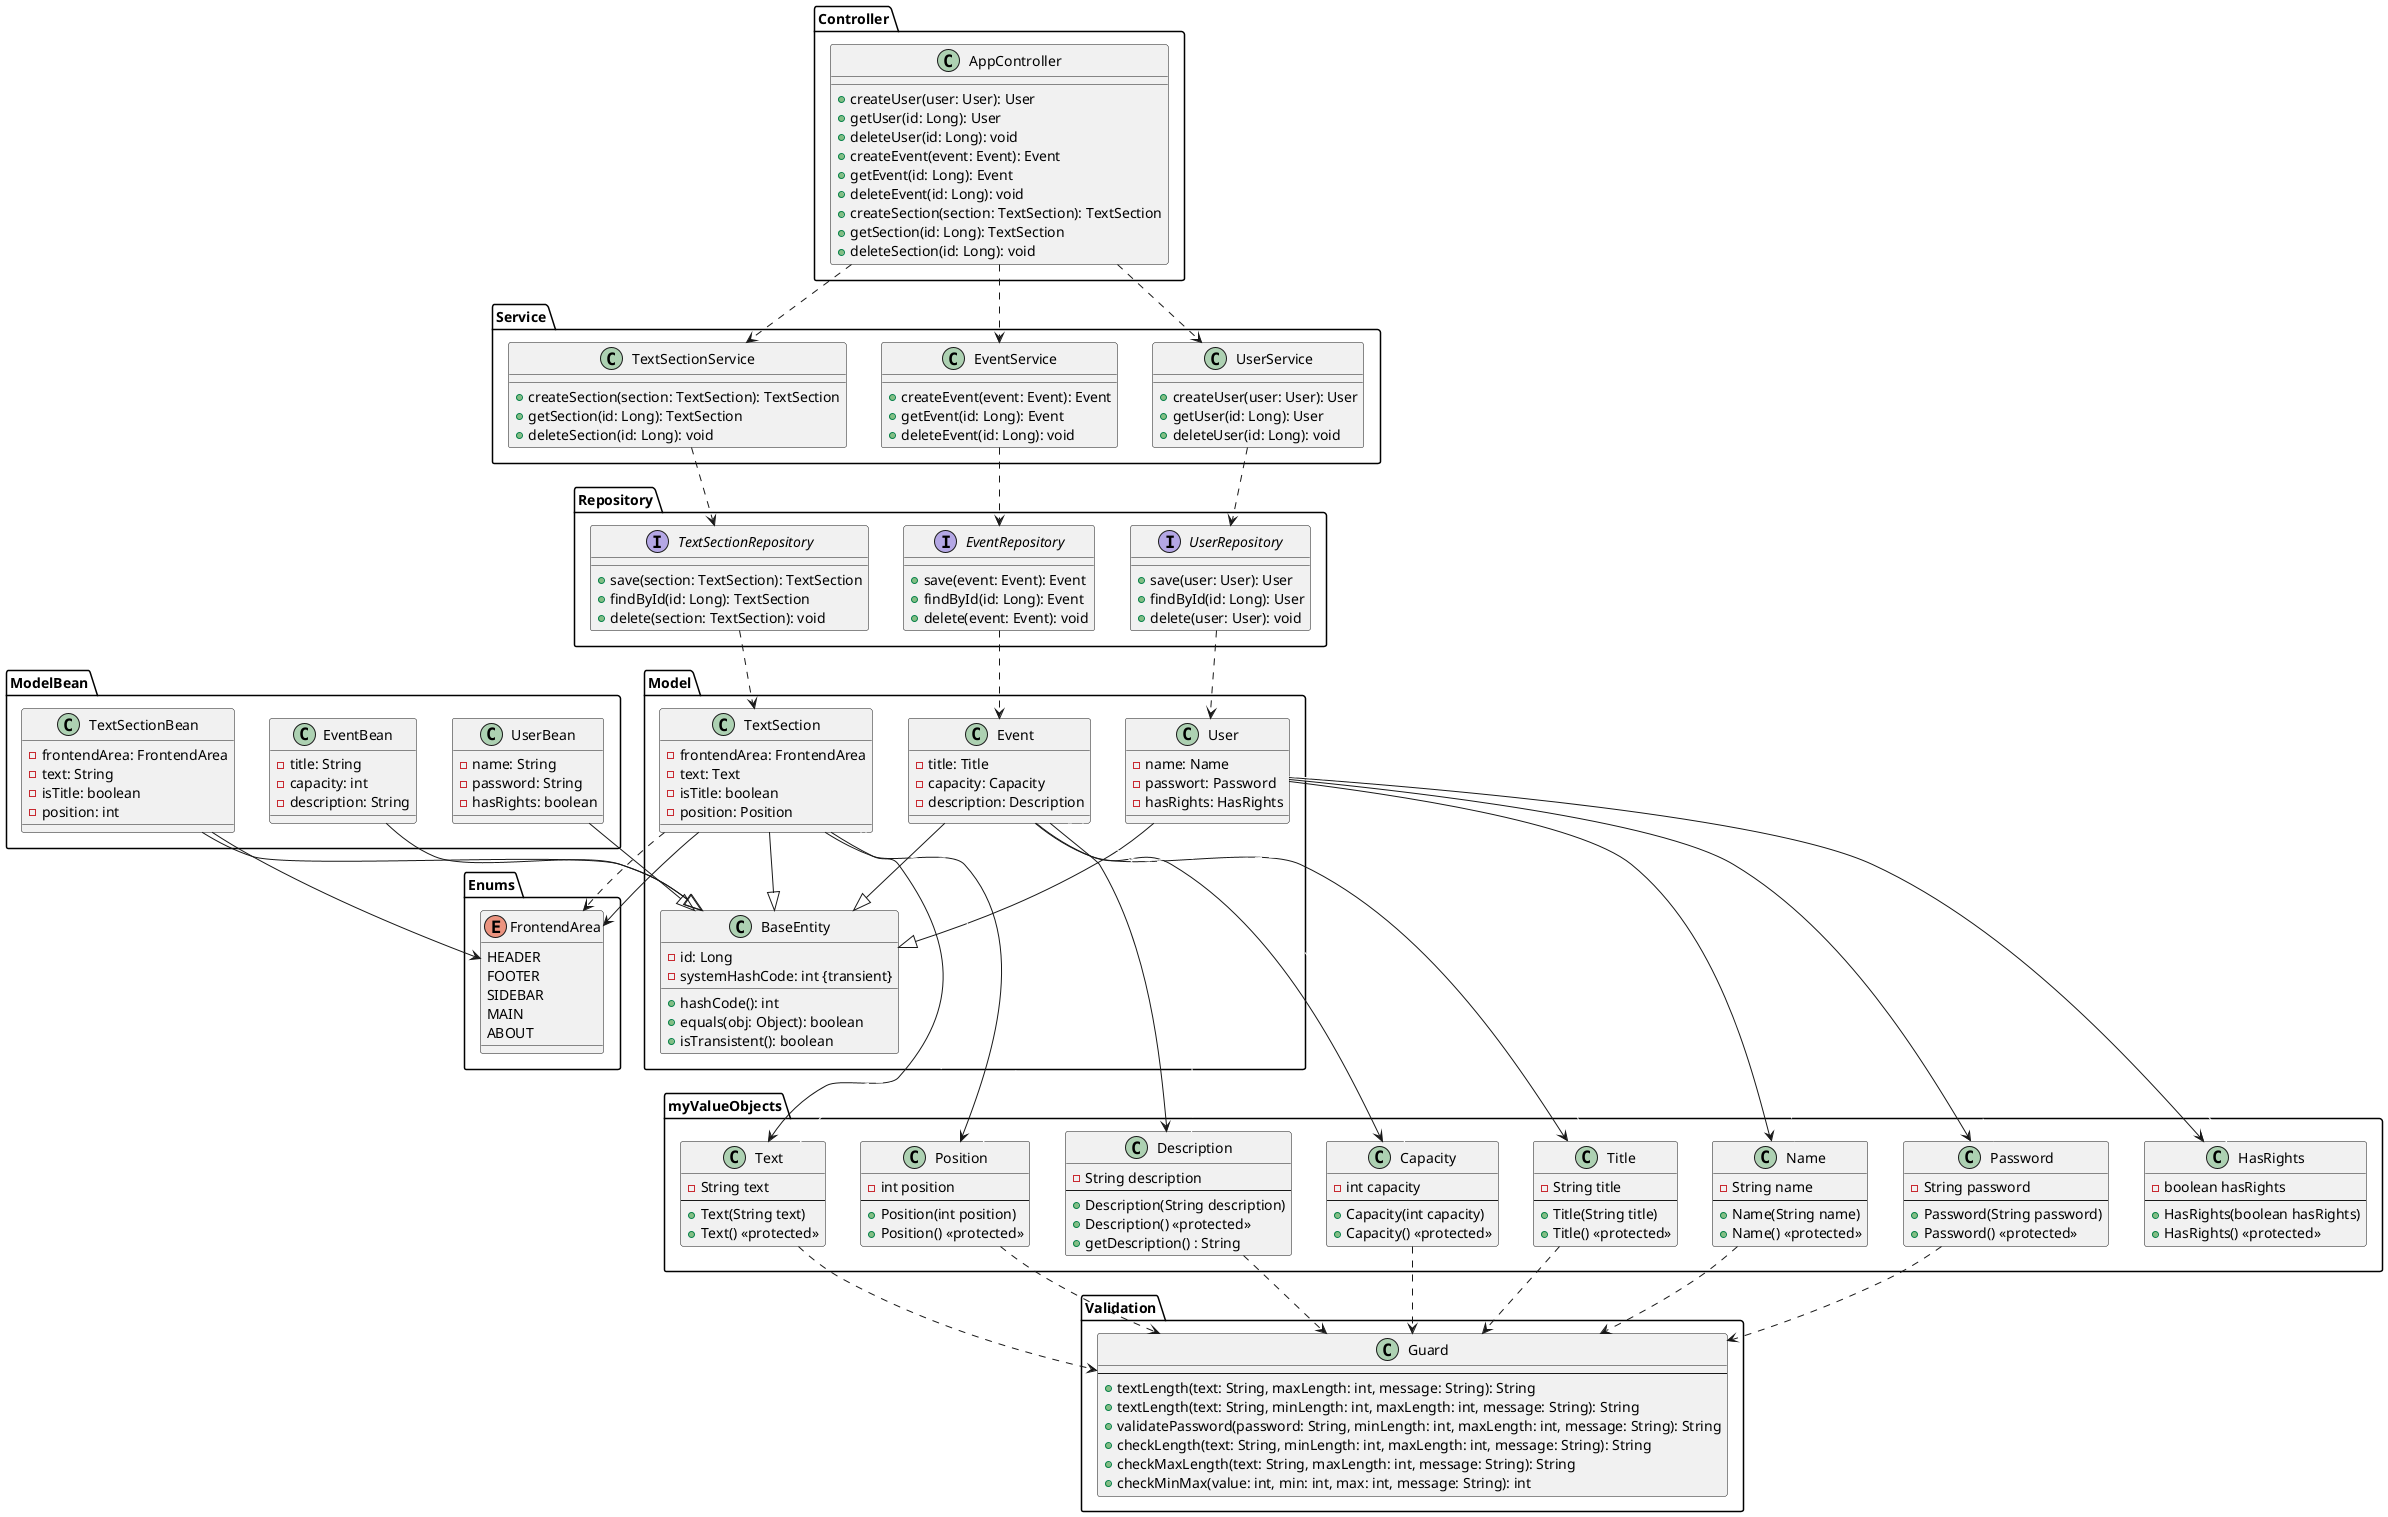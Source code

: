 @startuml

top to bottom direction

' Packages
package "Enums" {
    enum FrontendArea {
        HEADER
        FOOTER
        SIDEBAR
        MAIN
        ABOUT
    }
}

package "Validation" {
    class Guard {
        --
        + textLength(text: String, maxLength: int, message: String): String
        + textLength(text: String, minLength: int, maxLength: int, message: String): String
        + validatePassword(password: String, minLength: int, maxLength: int, message: String): String
        + checkLength(text: String, minLength: int, maxLength: int, message: String): String
        + checkMaxLength(text: String, maxLength: int, message: String): String
        + checkMinMax(value: int, min: int, max: int, message: String): int
    }
}

package "myValueObjects" {

    class Name {
        - String name
        --
        + Name(String name)
        + Name() <<protected>>
    }

    class Password {
        - String password
        --
        + Password(String password)
        + Password() <<protected>>
    }

    class HasRights {
        - boolean hasRights
        --
        + HasRights(boolean hasRights)
        + HasRights() <<protected>>
    }

    class Title {
        - String title
        --
        + Title(String title)
        + Title() <<protected>>
    }

    class Capacity {
        - int capacity
        --
        + Capacity(int capacity)
        + Capacity() <<protected>>
    }

    class Description {
        - String description
        --
        + Description(String description)
        + Description() <<protected>>
        + getDescription() : String
    }

    class Text {
        - String text
        --
        + Text(String text)
        + Text() <<protected>>
    }

    class Position {
        - int position
        --
        + Position(int position)
        + Position() <<protected>>
    }

    ' Dependencies zu Guard
        Name ..> Guard
        Password ..> Guard
        Title ..> Guard
        Capacity ..> Guard
        Description ..> Guard
        Text ..> Guard
        Position ..> Guard
}

package "Model" {

    class BaseEntity {
        - id: Long
        - systemHashCode: int {transient}
        + hashCode(): int
        + equals(obj: Object): boolean
        + isTransistent(): boolean
    }

    class User {
        - name: Name
        - passwort: Password
        - hasRights: HasRights
    }

    class Event {
        - title: Title
        - capacity: Capacity
        - description: Description
    }

    class TextSection {
        - frontendArea: FrontendArea
        - text: Text
        - isTitle: boolean
        - position: Position
    }

    ' Inheritance
    User --|> BaseEntity
    Event --|> BaseEntity
    TextSection --|> BaseEntity

    ' Composition zu Value Objects (mit Linienrichtung)
        User -down-> Name
        User -down-> Password
        User -down-> HasRights

        Event -down-> Title
        Event -down-> Capacity
        Event -down-> Description

        TextSection -down-> Text
        TextSection -down-> Position
        TextSection ..> FrontendArea
}

package "ModelBean" {

    class UserBean {
        - name: String
        - password: String
        - hasRights: boolean
    }

    class EventBean {
        - title: String
        - capacity: int
        - description: String
    }

    class TextSectionBean {
        - frontendArea: FrontendArea
        - text: String
        - isTitle: boolean
        - position: int
    }

    ' Inheritance
    UserBean --|> BaseEntity
    EventBean --|> BaseEntity
    TextSectionBean --|> BaseEntity

    TextSection --> FrontendArea
    TextSectionBean --> FrontendArea
}

package "Repository" {
    interface UserRepository {
        + save(user: User): User
        + findById(id: Long): User
        + delete(user: User): void
    }

    interface EventRepository {
        + save(event: Event): Event
        + findById(id: Long): Event
        + delete(event: Event): void
    }

    interface TextSectionRepository {
        + save(section: TextSection): TextSection
        + findById(id: Long): TextSection
        + delete(section: TextSection): void
    }

    ' Dependency auf ModelBeans
    UserRepository ..> User
    EventRepository ..> Event
    TextSectionRepository ..> TextSection
}

package "Service" {
    class UserService {
        + createUser(user: User): User
        + getUser(id: Long): User
        + deleteUser(id: Long): void
    }

    class EventService {
        + createEvent(event: Event): Event
        + getEvent(id: Long): Event
        + deleteEvent(id: Long): void
    }

    class TextSectionService {
        + createSection(section: TextSection): TextSection
        + getSection(id: Long): TextSection
        + deleteSection(id: Long): void
    }

    ' Services verwenden Repositories
    UserService ..> UserRepository
    EventService ..> EventRepository
    TextSectionService ..> TextSectionRepository
}

package "Controller" {
    class AppController {
        + createUser(user: User): User
        + getUser(id: Long): User
        + deleteUser(id: Long): void
        + createEvent(event: Event): Event
        + getEvent(id: Long): Event
        + deleteEvent(id: Long): void
        + createSection(section: TextSection): TextSection
        + getSection(id: Long): TextSection
        + deleteSection(id: Long): void
    }

    ' Controller verwendet Services
    AppController ..> UserService
    AppController ..> EventService
    AppController ..> TextSectionService
}

' Hidden arrows für Layout (ValueObjects unter Entities)
User ..[#white]-> Name
User ..[#white]-> Password
User ..[#white]-> HasRights

Event ..[#white]-> Title
Event ..[#white]-> Capacity
Event ..[#white]-> Description

TextSection ..[#white]-> Text
TextSection ..[#white]-> Position


@enduml
